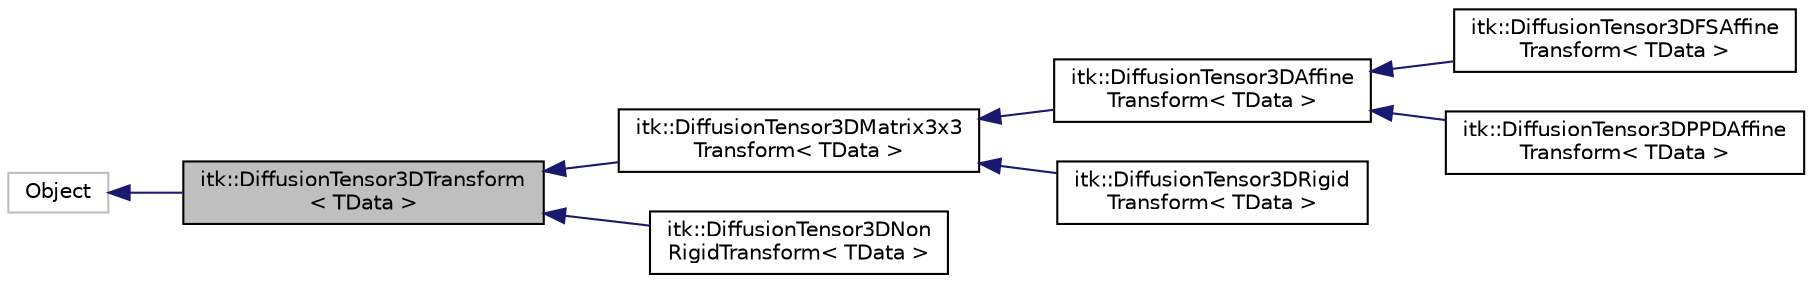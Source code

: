 digraph "itk::DiffusionTensor3DTransform&lt; TData &gt;"
{
  bgcolor="transparent";
  edge [fontname="Helvetica",fontsize="10",labelfontname="Helvetica",labelfontsize="10"];
  node [fontname="Helvetica",fontsize="10",shape=record];
  rankdir="LR";
  Node0 [label="itk::DiffusionTensor3DTransform\l\< TData \>",height=0.2,width=0.4,color="black", fillcolor="grey75", style="filled", fontcolor="black"];
  Node1 -> Node0 [dir="back",color="midnightblue",fontsize="10",style="solid",fontname="Helvetica"];
  Node1 [label="Object",height=0.2,width=0.4,color="grey75"];
  Node0 -> Node2 [dir="back",color="midnightblue",fontsize="10",style="solid",fontname="Helvetica"];
  Node2 [label="itk::DiffusionTensor3DMatrix3x3\lTransform\< TData \>",height=0.2,width=0.4,color="black",URL="$classitk_1_1DiffusionTensor3DMatrix3x3Transform.html"];
  Node2 -> Node3 [dir="back",color="midnightblue",fontsize="10",style="solid",fontname="Helvetica"];
  Node3 [label="itk::DiffusionTensor3DAffine\lTransform\< TData \>",height=0.2,width=0.4,color="black",URL="$classitk_1_1DiffusionTensor3DAffineTransform.html"];
  Node3 -> Node4 [dir="back",color="midnightblue",fontsize="10",style="solid",fontname="Helvetica"];
  Node4 [label="itk::DiffusionTensor3DFSAffine\lTransform\< TData \>",height=0.2,width=0.4,color="black",URL="$classitk_1_1DiffusionTensor3DFSAffineTransform.html"];
  Node3 -> Node5 [dir="back",color="midnightblue",fontsize="10",style="solid",fontname="Helvetica"];
  Node5 [label="itk::DiffusionTensor3DPPDAffine\lTransform\< TData \>",height=0.2,width=0.4,color="black",URL="$classitk_1_1DiffusionTensor3DPPDAffineTransform.html"];
  Node2 -> Node6 [dir="back",color="midnightblue",fontsize="10",style="solid",fontname="Helvetica"];
  Node6 [label="itk::DiffusionTensor3DRigid\lTransform\< TData \>",height=0.2,width=0.4,color="black",URL="$classitk_1_1DiffusionTensor3DRigidTransform.html"];
  Node0 -> Node7 [dir="back",color="midnightblue",fontsize="10",style="solid",fontname="Helvetica"];
  Node7 [label="itk::DiffusionTensor3DNon\lRigidTransform\< TData \>",height=0.2,width=0.4,color="black",URL="$classitk_1_1DiffusionTensor3DNonRigidTransform.html"];
}
